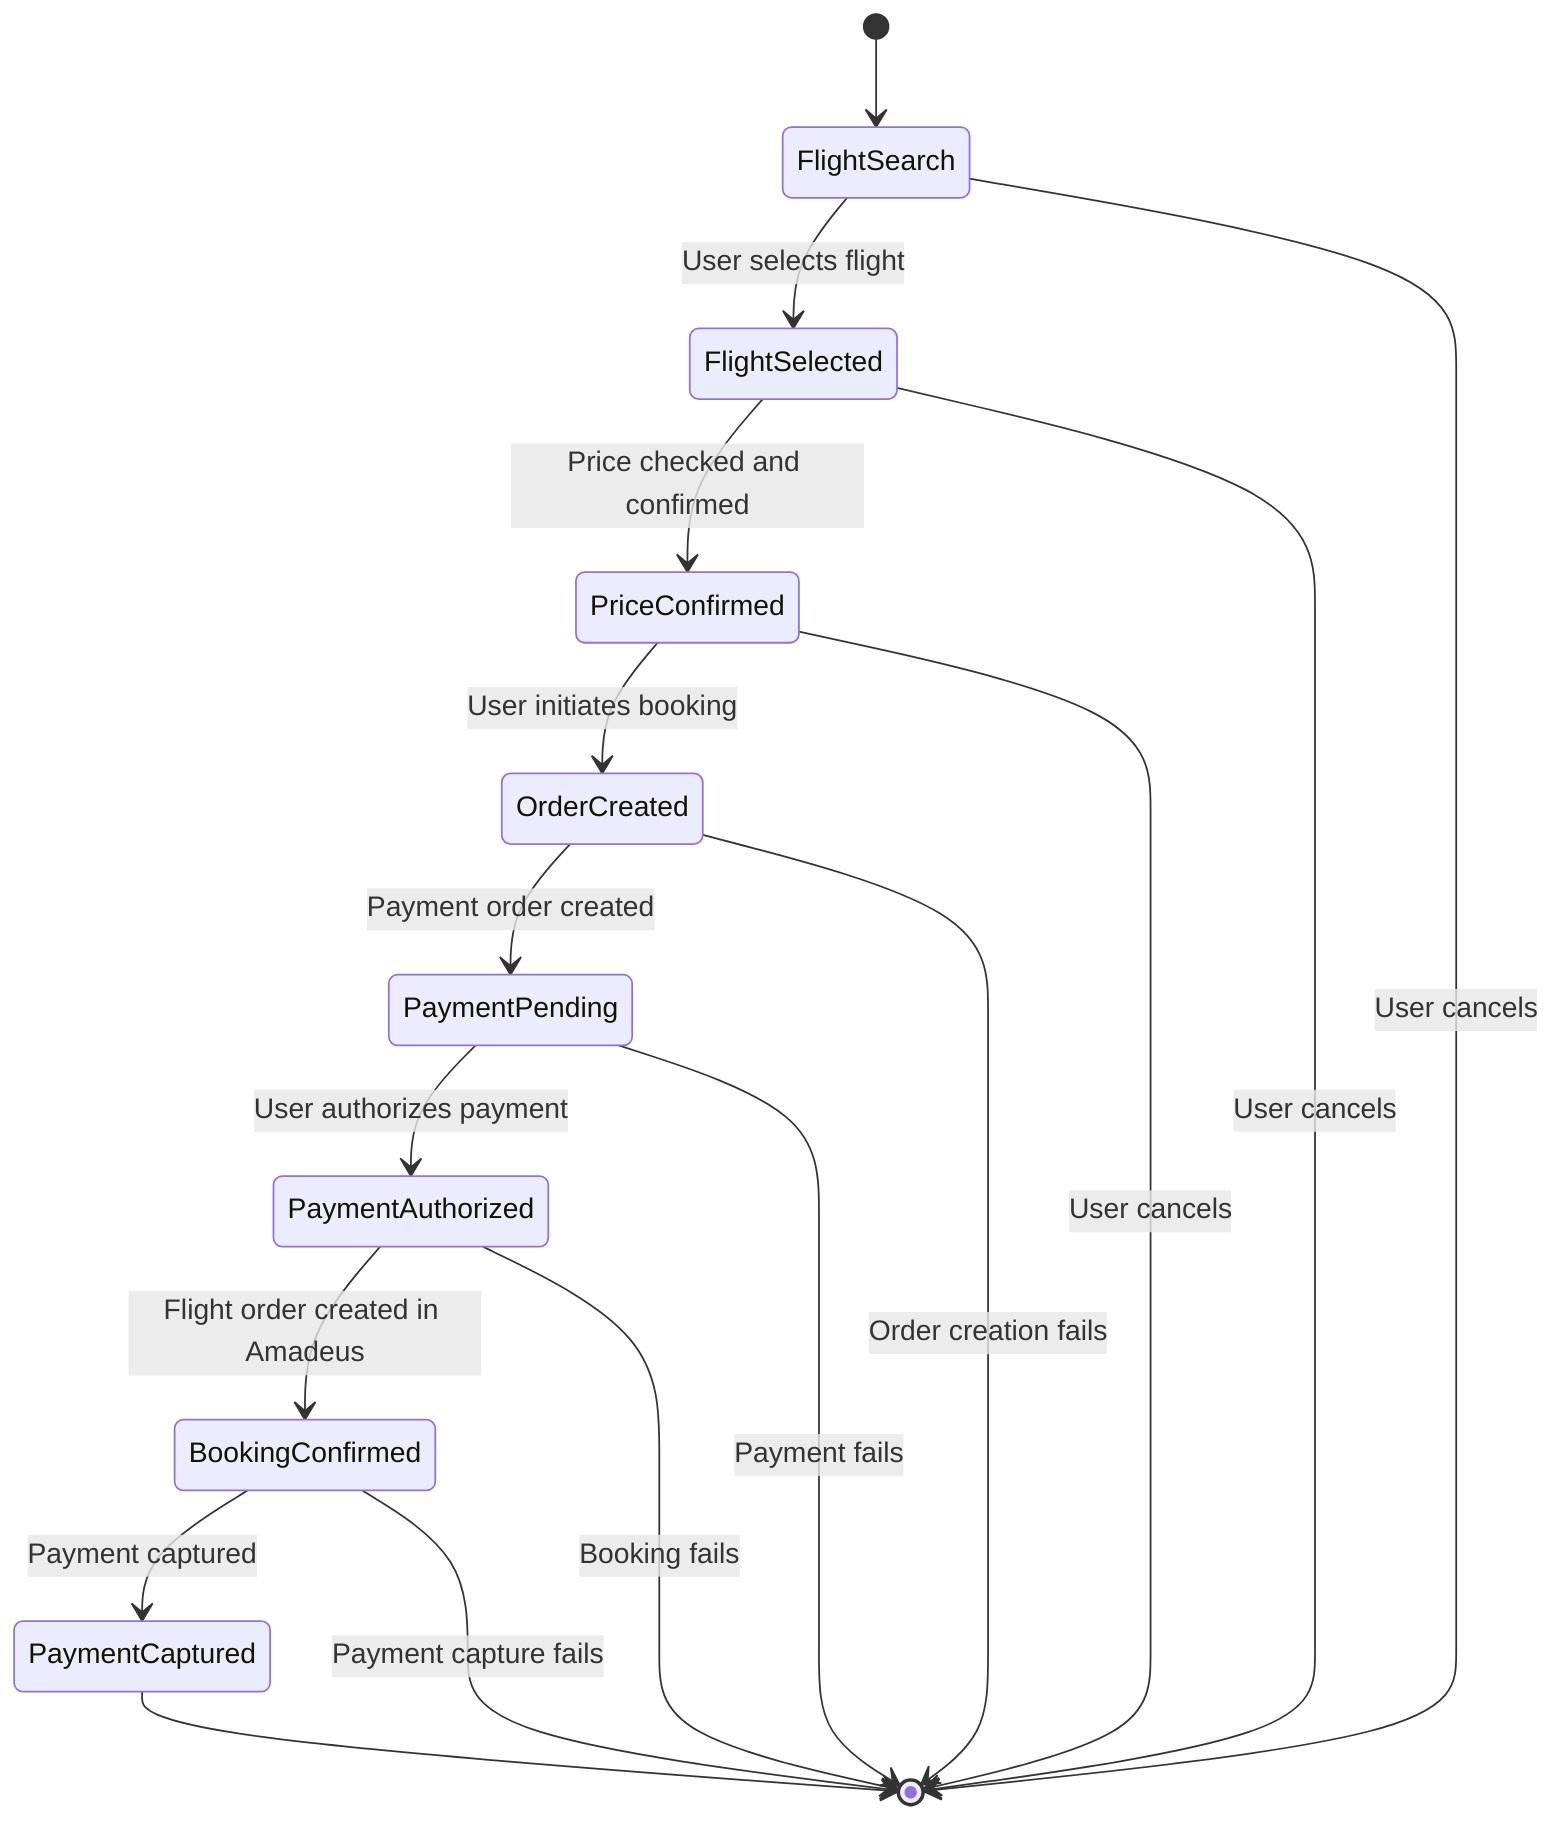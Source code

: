 stateDiagram-v2
    [*] --> FlightSearch
    FlightSearch --> FlightSelected: User selects flight
    FlightSelected --> PriceConfirmed: Price checked and confirmed
    PriceConfirmed --> OrderCreated: User initiates booking
    OrderCreated --> PaymentPending: Payment order created
    PaymentPending --> PaymentAuthorized: User authorizes payment
    PaymentAuthorized --> BookingConfirmed: Flight order created in Amadeus
    BookingConfirmed --> PaymentCaptured: Payment captured
    PaymentCaptured --> [*]

    FlightSearch --> [*]: User cancels
    FlightSelected --> [*]: User cancels
    PriceConfirmed --> [*]: User cancels
    OrderCreated --> [*]: Order creation fails
    PaymentPending --> [*]: Payment fails
    PaymentAuthorized --> [*]: Booking fails
    BookingConfirmed --> [*]: Payment capture fails